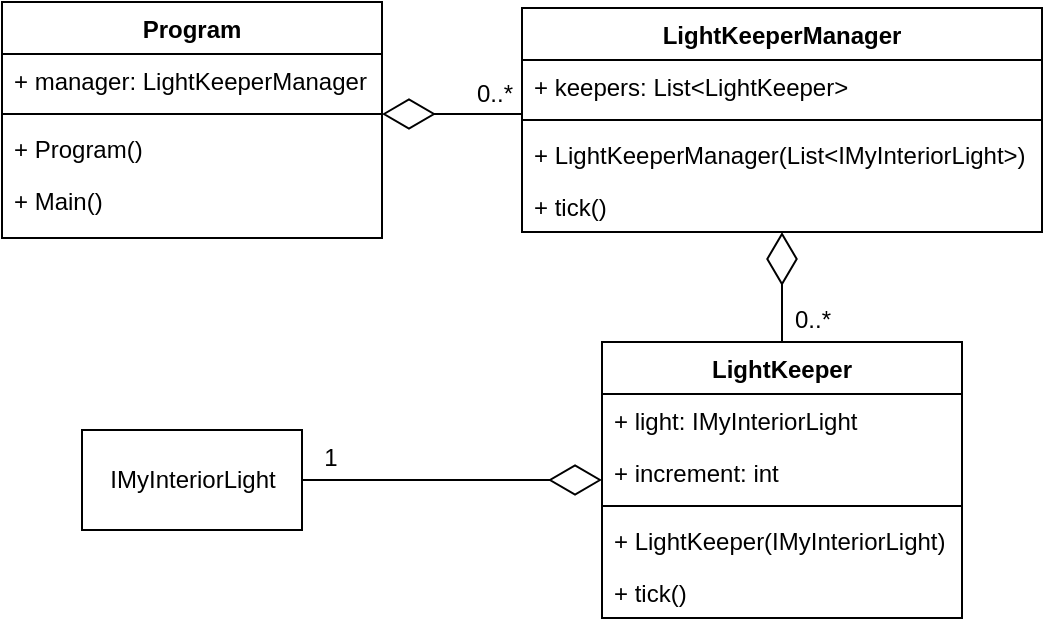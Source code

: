 <mxfile version="@DRAWIO-VERSION@" type="device" pages="1"><diagram id="B4tR0PfouXR-Q1CgwBha" name="Page-1"><mxGraphModel dx="658" dy="657" grid="1" gridSize="10" guides="1" tooltips="1" connect="1" arrows="1" fold="1" page="1" pageScale="1" pageWidth="850" pageHeight="1100" math="0" shadow="0"><root><mxCell id="0"/><mxCell id="1" parent="0"/><object label="" id="s80cvsywk2BOhlmtlGR_-16"><mxCell style="endArrow=diamondThin;endFill=0;endSize=24;html=1;rounded=1;entryX=1;entryY=0.5;entryDx=0;entryDy=0;entryPerimeter=0;" parent="1" edge="1" target="kEWovGgX-_YLDVhg0x8r-3"><mxGeometry width="160" relative="1" as="geometry"><mxPoint x="270" y="66" as="sourcePoint"/><mxPoint x="200" y="63" as="targetPoint"/></mxGeometry></mxCell></object><mxCell id="s80cvsywk2BOhlmtlGR_-18" value="0..*" style="text;html=1;resizable=0;points=[];align=center;verticalAlign=middle;labelBackgroundColor=none;" parent="s80cvsywk2BOhlmtlGR_-16" vertex="1" connectable="0"><mxGeometry x="-0.821" y="-1" relative="1" as="geometry"><mxPoint x="-8" y="-9" as="offset"/></mxGeometry></mxCell><mxCell id="s80cvsywk2BOhlmtlGR_-24" value="LightKeeperManager" style="swimlane;fontStyle=1;align=center;verticalAlign=top;childLayout=stackLayout;horizontal=1;startSize=26;horizontalStack=0;resizeParent=1;resizeParentMax=0;resizeLast=0;collapsible=1;marginBottom=0;labelBackgroundColor=none;fillColor=none;" parent="1" vertex="1"><mxGeometry x="270" y="13" width="260" height="112" as="geometry"/></mxCell><mxCell id="s80cvsywk2BOhlmtlGR_-25" value="+ keepers: List&lt;LightKeeper&gt;" style="text;strokeColor=none;fillColor=none;align=left;verticalAlign=top;spacingLeft=4;spacingRight=4;overflow=hidden;rotatable=0;points=[[0,0.5],[1,0.5]];portConstraint=eastwest;connectable=0;allowArrows=0;" parent="s80cvsywk2BOhlmtlGR_-24" vertex="1"><mxGeometry y="26" width="260" height="26" as="geometry"/></mxCell><mxCell id="s80cvsywk2BOhlmtlGR_-26" value="" style="line;strokeWidth=1;fillColor=none;align=left;verticalAlign=middle;spacingTop=-1;spacingLeft=3;spacingRight=3;rotatable=0;labelPosition=right;points=[];portConstraint=eastwest;" parent="s80cvsywk2BOhlmtlGR_-24" vertex="1"><mxGeometry y="52" width="260" height="8" as="geometry"/></mxCell><mxCell id="s80cvsywk2BOhlmtlGR_-27" value="+ LightKeeperManager(List&lt;IMyInteriorLight&gt;)" style="text;strokeColor=none;fillColor=none;align=left;verticalAlign=top;spacingLeft=4;spacingRight=4;overflow=hidden;rotatable=0;points=[[0,0.5],[1,0.5]];portConstraint=eastwest;allowArrows=0;connectable=0;" parent="s80cvsywk2BOhlmtlGR_-24" vertex="1"><mxGeometry y="60" width="260" height="26" as="geometry"/></mxCell><mxCell id="s80cvsywk2BOhlmtlGR_-32" value="+ tick()" style="text;strokeColor=none;fillColor=none;align=left;verticalAlign=top;spacingLeft=4;spacingRight=4;overflow=hidden;rotatable=0;points=[[0,0.5],[1,0.5]];portConstraint=eastwest;connectable=0;allowArrows=0;" parent="s80cvsywk2BOhlmtlGR_-24" vertex="1"><mxGeometry y="86" width="260" height="26" as="geometry"/></mxCell><mxCell id="s80cvsywk2BOhlmtlGR_-34" value="LightKeeper" style="swimlane;fontStyle=1;align=center;verticalAlign=top;childLayout=stackLayout;horizontal=1;startSize=26;horizontalStack=0;resizeParent=1;resizeParentMax=0;resizeLast=0;collapsible=1;marginBottom=0;labelBackgroundColor=none;fillColor=none;" parent="1" vertex="1"><mxGeometry x="310" y="180" width="180" height="138" as="geometry"/></mxCell><mxCell id="s80cvsywk2BOhlmtlGR_-42" value="+ light: IMyInteriorLight" style="text;strokeColor=none;fillColor=none;align=left;verticalAlign=top;spacingLeft=4;spacingRight=4;overflow=hidden;rotatable=0;points=[[0,0.5],[1,0.5]];portConstraint=eastwest;connectable=0;allowArrows=0;" parent="s80cvsywk2BOhlmtlGR_-34" vertex="1"><mxGeometry y="26" width="180" height="26" as="geometry"/></mxCell><mxCell id="s80cvsywk2BOhlmtlGR_-43" value="+ increment: int" style="text;strokeColor=none;fillColor=none;align=left;verticalAlign=top;spacingLeft=4;spacingRight=4;overflow=hidden;rotatable=0;points=[[0,0.5],[1,0.5]];portConstraint=eastwest;connectable=0;allowArrows=0;" parent="s80cvsywk2BOhlmtlGR_-34" vertex="1"><mxGeometry y="52" width="180" height="26" as="geometry"/></mxCell><mxCell id="s80cvsywk2BOhlmtlGR_-36" value="" style="line;strokeWidth=1;fillColor=none;align=left;verticalAlign=middle;spacingTop=-1;spacingLeft=3;spacingRight=3;rotatable=0;labelPosition=right;points=[];portConstraint=eastwest;" parent="s80cvsywk2BOhlmtlGR_-34" vertex="1"><mxGeometry y="78" width="180" height="8" as="geometry"/></mxCell><mxCell id="s80cvsywk2BOhlmtlGR_-41" value="+ LightKeeper(IMyInteriorLight)" style="text;strokeColor=none;fillColor=none;align=left;verticalAlign=top;spacingLeft=4;spacingRight=4;overflow=hidden;rotatable=0;points=[[0,0.5],[1,0.5]];portConstraint=eastwest;connectable=0;allowArrows=0;" parent="s80cvsywk2BOhlmtlGR_-34" vertex="1"><mxGeometry y="86" width="180" height="26" as="geometry"/></mxCell><mxCell id="s80cvsywk2BOhlmtlGR_-37" value="+ tick()" style="text;strokeColor=none;fillColor=none;align=left;verticalAlign=top;spacingLeft=4;spacingRight=4;overflow=hidden;rotatable=0;points=[[0,0.5],[1,0.5]];portConstraint=eastwest;connectable=0;allowArrows=0;" parent="s80cvsywk2BOhlmtlGR_-34" vertex="1"><mxGeometry y="112" width="180" height="26" as="geometry"/></mxCell><mxCell id="s80cvsywk2BOhlmtlGR_-48" value="&lt;span style=&quot;text-align: left&quot;&gt;IMyInteriorLight&lt;/span&gt;" style="html=1;labelBackgroundColor=none;fillColor=none;" parent="1" vertex="1"><mxGeometry x="50" y="224" width="110" height="50" as="geometry"/></mxCell><object label="" id="s80cvsywk2BOhlmtlGR_-50"><mxCell style="endArrow=diamondThin;endFill=0;endSize=24;html=1;entryX=0;entryY=0.5;entryDx=0;entryDy=0;exitX=1;exitY=0.5;exitDx=0;exitDy=0;rounded=1;" parent="1" source="s80cvsywk2BOhlmtlGR_-48" target="s80cvsywk2BOhlmtlGR_-34" edge="1"><mxGeometry width="160" relative="1" as="geometry"><mxPoint x="209.5" y="138.5" as="sourcePoint"/><mxPoint x="140.2" y="137.112" as="targetPoint"/></mxGeometry></mxCell></object><mxCell id="s80cvsywk2BOhlmtlGR_-51" value="1" style="text;html=1;resizable=0;points=[];align=center;verticalAlign=middle;labelBackgroundColor=none;" parent="s80cvsywk2BOhlmtlGR_-50" vertex="1" connectable="0"><mxGeometry x="-0.821" y="-1" relative="1" as="geometry"><mxPoint y="-12" as="offset"/></mxGeometry></mxCell><object label="" id="s80cvsywk2BOhlmtlGR_-52"><mxCell style="endArrow=diamondThin;endFill=0;endSize=24;html=1;rounded=1;entryX=0.5;entryY=1;entryDx=0;entryDy=0;exitX=0.5;exitY=0;exitDx=0;exitDy=0;" parent="1" target="s80cvsywk2BOhlmtlGR_-24" edge="1" source="s80cvsywk2BOhlmtlGR_-34"><mxGeometry width="160" relative="1" as="geometry"><mxPoint x="390" y="170" as="sourcePoint"/><mxPoint x="390" y="140" as="targetPoint"/></mxGeometry></mxCell></object><mxCell id="s80cvsywk2BOhlmtlGR_-53" value="0..*" style="text;html=1;resizable=0;points=[];align=center;verticalAlign=middle;labelBackgroundColor=none;" parent="s80cvsywk2BOhlmtlGR_-52" vertex="1" connectable="0"><mxGeometry x="-0.821" y="-1" relative="1" as="geometry"><mxPoint x="14" y="-6" as="offset"/></mxGeometry></mxCell><mxCell id="kEWovGgX-_YLDVhg0x8r-1" value="Program" style="swimlane;fontStyle=1;align=center;verticalAlign=top;childLayout=stackLayout;horizontal=1;startSize=26;horizontalStack=0;resizeParent=1;resizeParentMax=0;resizeLast=0;collapsible=1;marginBottom=0;labelBackgroundColor=none;fillColor=none;" vertex="1" parent="1"><mxGeometry x="10" y="10" width="190" height="118" as="geometry"/></mxCell><mxCell id="kEWovGgX-_YLDVhg0x8r-2" value="+ manager: LightKeeperManager" style="text;strokeColor=none;fillColor=none;align=left;verticalAlign=top;spacingLeft=4;spacingRight=4;overflow=hidden;rotatable=0;points=[[0,0.5],[1,0.5]];portConstraint=eastwest;connectable=0;allowArrows=0;" vertex="1" parent="kEWovGgX-_YLDVhg0x8r-1"><mxGeometry y="26" width="190" height="26" as="geometry"/></mxCell><mxCell id="kEWovGgX-_YLDVhg0x8r-3" value="" style="line;strokeWidth=1;fillColor=none;align=left;verticalAlign=middle;spacingTop=-1;spacingLeft=3;spacingRight=3;rotatable=0;labelPosition=right;points=[];portConstraint=eastwest;" vertex="1" parent="kEWovGgX-_YLDVhg0x8r-1"><mxGeometry y="52" width="190" height="8" as="geometry"/></mxCell><mxCell id="kEWovGgX-_YLDVhg0x8r-5" value="+ Program()" style="text;strokeColor=none;fillColor=none;align=left;verticalAlign=top;spacingLeft=4;spacingRight=4;overflow=hidden;rotatable=0;points=[[0,0.5],[1,0.5]];portConstraint=eastwest;connectable=0;allowArrows=0;" vertex="1" parent="kEWovGgX-_YLDVhg0x8r-1"><mxGeometry y="60" width="190" height="26" as="geometry"/></mxCell><mxCell id="kEWovGgX-_YLDVhg0x8r-6" value="+ Main()" style="text;strokeColor=none;fillColor=none;align=left;verticalAlign=top;spacingLeft=4;spacingRight=4;overflow=hidden;rotatable=0;points=[[0,0.5],[1,0.5]];portConstraint=eastwest;connectable=0;allowArrows=0;" vertex="1" parent="kEWovGgX-_YLDVhg0x8r-1"><mxGeometry y="86" width="190" height="32" as="geometry"/></mxCell></root></mxGraphModel></diagram></mxfile>